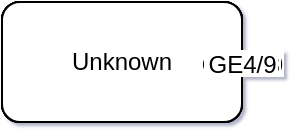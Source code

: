 <mxfile compressed="false" type="device">
    <diagram id="Page-1" name="Page-1">
      <mxGraphModel arrows="1" connect="1" dx="1360" dy="864" fold="1" grid="1" gridSize="10" guides="1" math="0" page="1" pageHeight="1169" pageScale="1" pageWidth="827" shadow="1" tooltips="1">
        <root>
          <mxCell id="0" />   
          <mxCell id="1" parent="0" />
        <object bottom_label="cisco WS-C6509" id="switch-1" label="switch-1" top_label="10.1.1.1">
      <mxCell parent="1" style="rounded=1;whiteSpace=wrap;html=1;" vertex="1">
          <mxGeometry as="geometry" height="60" width="120" x="200" y="150" />
      </mxCell>
    </object><object bottom_label="cisco WS-C6509" id="switch-2" label="switch-2" top_label="10.2.2.2">
      <mxCell parent="1" style="rounded=1;whiteSpace=wrap;html=1;" vertex="1">
          <mxGeometry as="geometry" height="60" width="120" x="200" y="150" />
      </mxCell>
    </object><object bottom_label="cisco WS-C3560-48TS" id="switch-3" label="switch-3" top_label="10.3.3.3">
      <mxCell parent="1" style="rounded=1;whiteSpace=wrap;html=1;" vertex="1">
          <mxGeometry as="geometry" height="60" width="120" x="200" y="150" />
      </mxCell>
    </object><object bottom_label="cisco WS-C3560-48TS" id="switch-4" label="switch-4" top_label="10.4.4.4">
      <mxCell parent="1" style="rounded=1;whiteSpace=wrap;html=1;" vertex="1">
          <mxGeometry as="geometry" height="60" width="120" x="200" y="150" />
      </mxCell>
    </object><object bottom_label="switch-22:LAG trunk.." id="switch-1:LAG48" label="Unknown">
      <mxCell parent="1" style="rounded=1;whiteSpace=wrap;html=1;" vertex="1">
          <mxGeometry as="geometry" height="60" width="120" x="200" y="150" />
      </mxCell>
    </object><object id="switch-1:GE4/9" label="Unknown">
      <mxCell parent="1" style="rounded=1;whiteSpace=wrap;html=1;" vertex="1">
          <mxGeometry as="geometry" height="60" width="120" x="200" y="150" />
      </mxCell>
    </object><mxCell connectable="0" id="f934e0e2e2ac1819699a53688126ed8f-src" parent="f934e0e2e2ac1819699a53688126ed8f" style="labelBackgroundColor=#ffffff;;" value="GE1/2" vertex="1">
      <mxGeometry as="geometry" relative="1" x="-0.5">
        <mxPoint as="offset" />
      </mxGeometry>
    </mxCell><mxCell connectable="0" id="f934e0e2e2ac1819699a53688126ed8f-trgt" parent="f934e0e2e2ac1819699a53688126ed8f" style="labelBackgroundColor=#ffffff;;" value="GE0/10" vertex="1">
      <mxGeometry as="geometry" relative="-1" x="0.5">
        <mxPoint as="offset" />
      </mxGeometry>
    </mxCell><object description="{&#10;    &quot;switch-1:GE1/2&quot;: {&#10;        &quot;description&quot;: &quot;SW4 Routing Peering&quot;,&#10;        &quot;ip&quot;: &quot;10.0.0.1 255.255.255.0&quot;,&#10;        &quot;state&quot;: {&#10;            &quot;admin&quot;: &quot;up&quot;,&#10;            &quot;bw_kbits&quot;: &quot;1000000&quot;,&#10;            &quot;description&quot;: &quot;SW4 Routing Peering&quot;,&#10;            &quot;duplex&quot;: &quot;Full&quot;,&#10;            &quot;hardware&quot;: &quot;Ten Gigabit Ethernet Port&quot;,&#10;            &quot;is_physical_port&quot;: true,&#10;            &quot;line&quot;: &quot;up&quot;,&#10;            &quot;line_status&quot;: &quot;connected&quot;,&#10;            &quot;link_speed&quot;: &quot;1000Mb/s&quot;,&#10;            &quot;link_type&quot;: &quot;auto&quot;,&#10;            &quot;mac&quot;: &quot;a89d.2163.222&quot;,&#10;            &quot;media_type&quot;: &quot;1000BaseT&quot;,&#10;            &quot;mtu&quot;: &quot;1500&quot;&#10;        },&#10;        &quot;vrf&quot;: &quot;VRF1&quot;&#10;    },&#10;    &quot;switch-4:GE0/10&quot;: {}&#10;}" id="f934e0e2e2ac1819699a53688126ed8f" label="" source="switch-1" src_label="GE1/2" target="switch-4" trgt_label="GE0/10">
      <mxCell edge="1" parent="1" source="switch-1" style="endArrow=none;" target="switch-4">
          <mxGeometry as="geometry" relative="1" />
      </mxCell>
    </object><mxCell connectable="0" id="e74000249c5487a013e4c07805ef8fab-src" parent="e74000249c5487a013e4c07805ef8fab" style="labelBackgroundColor=#ffffff;;" value="LAG3" vertex="1">
      <mxGeometry as="geometry" relative="1" x="-0.5">
        <mxPoint as="offset" />
      </mxGeometry>
    </mxCell><mxCell connectable="0" id="e74000249c5487a013e4c07805ef8fab-trgt" parent="e74000249c5487a013e4c07805ef8fab" style="labelBackgroundColor=#ffffff;;" value="LAG3" vertex="1">
      <mxGeometry as="geometry" relative="-1" x="0.5">
        <mxPoint as="offset" />
      </mxGeometry>
    </mxCell><object description="{&#10;    &quot;lag_members&quot;: {&#10;        &quot;switch-1:GE4/6&quot;: &quot;switch-2:GE1/5&quot;,&#10;        &quot;switch-1:GE4/7&quot;: &quot;switch-2:GE1/6&quot;&#10;    },&#10;    &quot;switch-1:LAG3&quot;: {&#10;        &quot;description&quot;: &quot;switch-2: trunk LAG&quot;,&#10;        &quot;is_l2&quot;: true,&#10;        &quot;l2_mode&quot;: &quot;trunk&quot;,&#10;        &quot;state&quot;: {&#10;            &quot;admin&quot;: &quot;up&quot;,&#10;            &quot;bw_kbits&quot;: &quot;20000000&quot;,&#10;            &quot;description&quot;: &quot;switch-2: trunk LAG&quot;,&#10;            &quot;duplex&quot;: &quot;Full&quot;,&#10;            &quot;hardware&quot;: &quot;EtherChannel&quot;,&#10;            &quot;lag_members&quot;: &quot;Ge4/6 Ge4/7&quot;,&#10;            &quot;line&quot;: &quot;up&quot;,&#10;            &quot;line_status&quot;: &quot;connected&quot;,&#10;            &quot;link_type&quot;: &quot;10Gb/s&quot;,&#10;            &quot;mac&quot;: &quot;a89d.2163.333&quot;,&#10;            &quot;media_type&quot;: &quot;N/A&quot;,&#10;            &quot;mtu&quot;: &quot;1500&quot;&#10;        },&#10;        &quot;trunk_vlans&quot;: &quot;200,201,202,203,204,205&quot;&#10;    },&#10;    &quot;switch-2:LAG3&quot;: {&#10;        &quot;description&quot;: &quot;switch-1: trunk LAG&quot;,&#10;        &quot;is_l2&quot;: true,&#10;        &quot;l2_mode&quot;: &quot;trunk&quot;,&#10;        &quot;trunk_vlans&quot;: &quot;200,201,202,203,204,205&quot;&#10;    }&#10;}" id="e74000249c5487a013e4c07805ef8fab" label="" source="switch-1" src_label="LAG3" target="switch-2" trgt_label="LAG3">
      <mxCell edge="1" parent="1" source="switch-1" style="endArrow=none;" target="switch-2">
          <mxGeometry as="geometry" relative="1" />
      </mxCell>
    </object><mxCell connectable="0" id="9e9868a7b49ea76b8d22a7802994ec2a-src" parent="9e9868a7b49ea76b8d22a7802994ec2a" style="labelBackgroundColor=#ffffff;;" value="LAG11" vertex="1">
      <mxGeometry as="geometry" relative="1" x="-0.5">
        <mxPoint as="offset" />
      </mxGeometry>
    </mxCell><object description="{&#10;    &quot;lag_members&quot;: {&#10;        &quot;switch-1:GE1/1&quot;: &quot;switch-3:GE0/1&quot;&#10;    },&#10;    &quot;switch-1:LAG11&quot;: {&#10;        &quot;description&quot;: &quot;switch-3: trunk LAG&quot;,&#10;        &quot;is_l2&quot;: true,&#10;        &quot;l2_mode&quot;: &quot;trunk&quot;,&#10;        &quot;trunk_vlans&quot;: &quot;101&quot;&#10;    }&#10;}" id="9e9868a7b49ea76b8d22a7802994ec2a" label="" source="switch-1" src_label="LAG11" target="switch-3">
      <mxCell edge="1" parent="1" source="switch-1" style="endArrow=none;" target="switch-3">
          <mxGeometry as="geometry" relative="1" />
      </mxCell>
    </object><mxCell connectable="0" id="8f267533a7979ea9e5cff2012c409ac0-src" parent="8f267533a7979ea9e5cff2012c409ac0" style="labelBackgroundColor=#ffffff;;" value="LAG48" vertex="1">
      <mxGeometry as="geometry" relative="1" x="-0.5">
        <mxPoint as="offset" />
      </mxGeometry>
    </mxCell><object description="{&#10;    &quot;lag_members&quot;: {&#10;        &quot;switch-1:GE4/8&quot;: &quot;&quot;,&#10;        &quot;switch-1:GE5/1&quot;: &quot;&quot;&#10;    },&#10;    &quot;switch-1:LAG48&quot;: {&#10;        &quot;description&quot;: &quot;switch-22:LAG trunk&quot;,&#10;        &quot;is_l2&quot;: true,&#10;        &quot;l2_mode&quot;: &quot;trunk&quot;,&#10;        &quot;state&quot;: {&#10;            &quot;admin&quot;: &quot;up&quot;,&#10;            &quot;bw_kbits&quot;: &quot;20000000&quot;,&#10;            &quot;description&quot;: &quot;switch-22:LAG trunk&quot;,&#10;            &quot;duplex&quot;: &quot;Full&quot;,&#10;            &quot;hardware&quot;: &quot;EtherChannel&quot;,&#10;            &quot;lag_members&quot;: &quot;Ge4/8 Gi5/1&quot;,&#10;            &quot;line&quot;: &quot;up&quot;,&#10;            &quot;line_status&quot;: &quot;connected&quot;,&#10;            &quot;link_type&quot;: &quot;10Gb/s&quot;,&#10;            &quot;mac&quot;: &quot;a89d.2163.333&quot;,&#10;            &quot;media_type&quot;: &quot;N/A&quot;,&#10;            &quot;mtu&quot;: &quot;1500&quot;&#10;        },&#10;        &quot;trunk_vlans&quot;: &quot;209&quot;&#10;    }&#10;}" id="8f267533a7979ea9e5cff2012c409ac0" label="" source="switch-1" src_label="LAG48" target="switch-1:LAG48">
      <mxCell edge="1" parent="1" source="switch-1" style="endArrow=none;" target="switch-1:LAG48">
          <mxGeometry as="geometry" relative="1" />
      </mxCell>
    </object><mxCell connectable="0" id="07a1d4f086023fc89a6ebf09dbd1c1f4-src" parent="07a1d4f086023fc89a6ebf09dbd1c1f4" style="labelBackgroundColor=#ffffff;;" value="GE4/9" vertex="1">
      <mxGeometry as="geometry" relative="1" x="-0.5">
        <mxPoint as="offset" />
      </mxGeometry>
    </mxCell><object description="{&#10;    &quot;switch-1:GE4/9&quot;: {&#10;        &quot;is_l2&quot;: true,&#10;        &quot;l2_mode&quot;: &quot;trunk&quot;,&#10;        &quot;state&quot;: {&#10;            &quot;admin&quot;: &quot;up&quot;,&#10;            &quot;bw_kbits&quot;: &quot;1000000&quot;,&#10;            &quot;duplex&quot;: &quot;Full&quot;,&#10;            &quot;hardware&quot;: &quot;Ten Gigabit Ethernet Port&quot;,&#10;            &quot;is_physical_port&quot;: true,&#10;            &quot;line&quot;: &quot;up&quot;,&#10;            &quot;line_status&quot;: &quot;connected&quot;,&#10;            &quot;link_speed&quot;: &quot;1000Mb/s&quot;,&#10;            &quot;link_type&quot;: &quot;auto&quot;,&#10;            &quot;mac&quot;: &quot;a89d.2163.495&quot;,&#10;            &quot;media_type&quot;: &quot;1000BaseT&quot;,&#10;            &quot;mtu&quot;: &quot;7000&quot;&#10;        },&#10;        &quot;trunk_vlans&quot;: &quot;230&quot;&#10;    }&#10;}" id="07a1d4f086023fc89a6ebf09dbd1c1f4" label="" source="switch-1" src_label="GE4/9" target="switch-1:GE4/9">
      <mxCell edge="1" parent="1" source="switch-1" style="endArrow=none;" target="switch-1:GE4/9">
          <mxGeometry as="geometry" relative="1" />
      </mxCell>
    </object></root>
      </mxGraphModel>
    </diagram></mxfile>